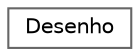 digraph "Gráfico de Hierarquia de Classes"
{
 // LATEX_PDF_SIZE
  bgcolor="transparent";
  edge [fontname=Helvetica,fontsize=10,labelfontname=Helvetica,labelfontsize=10];
  node [fontname=Helvetica,fontsize=10,shape=box,height=0.2,width=0.4];
  rankdir="LR";
  Node0 [id="Node000000",label="Desenho",height=0.2,width=0.4,color="grey40", fillcolor="white", style="filled",URL="$classDesenho.html",tooltip=" "];
}
